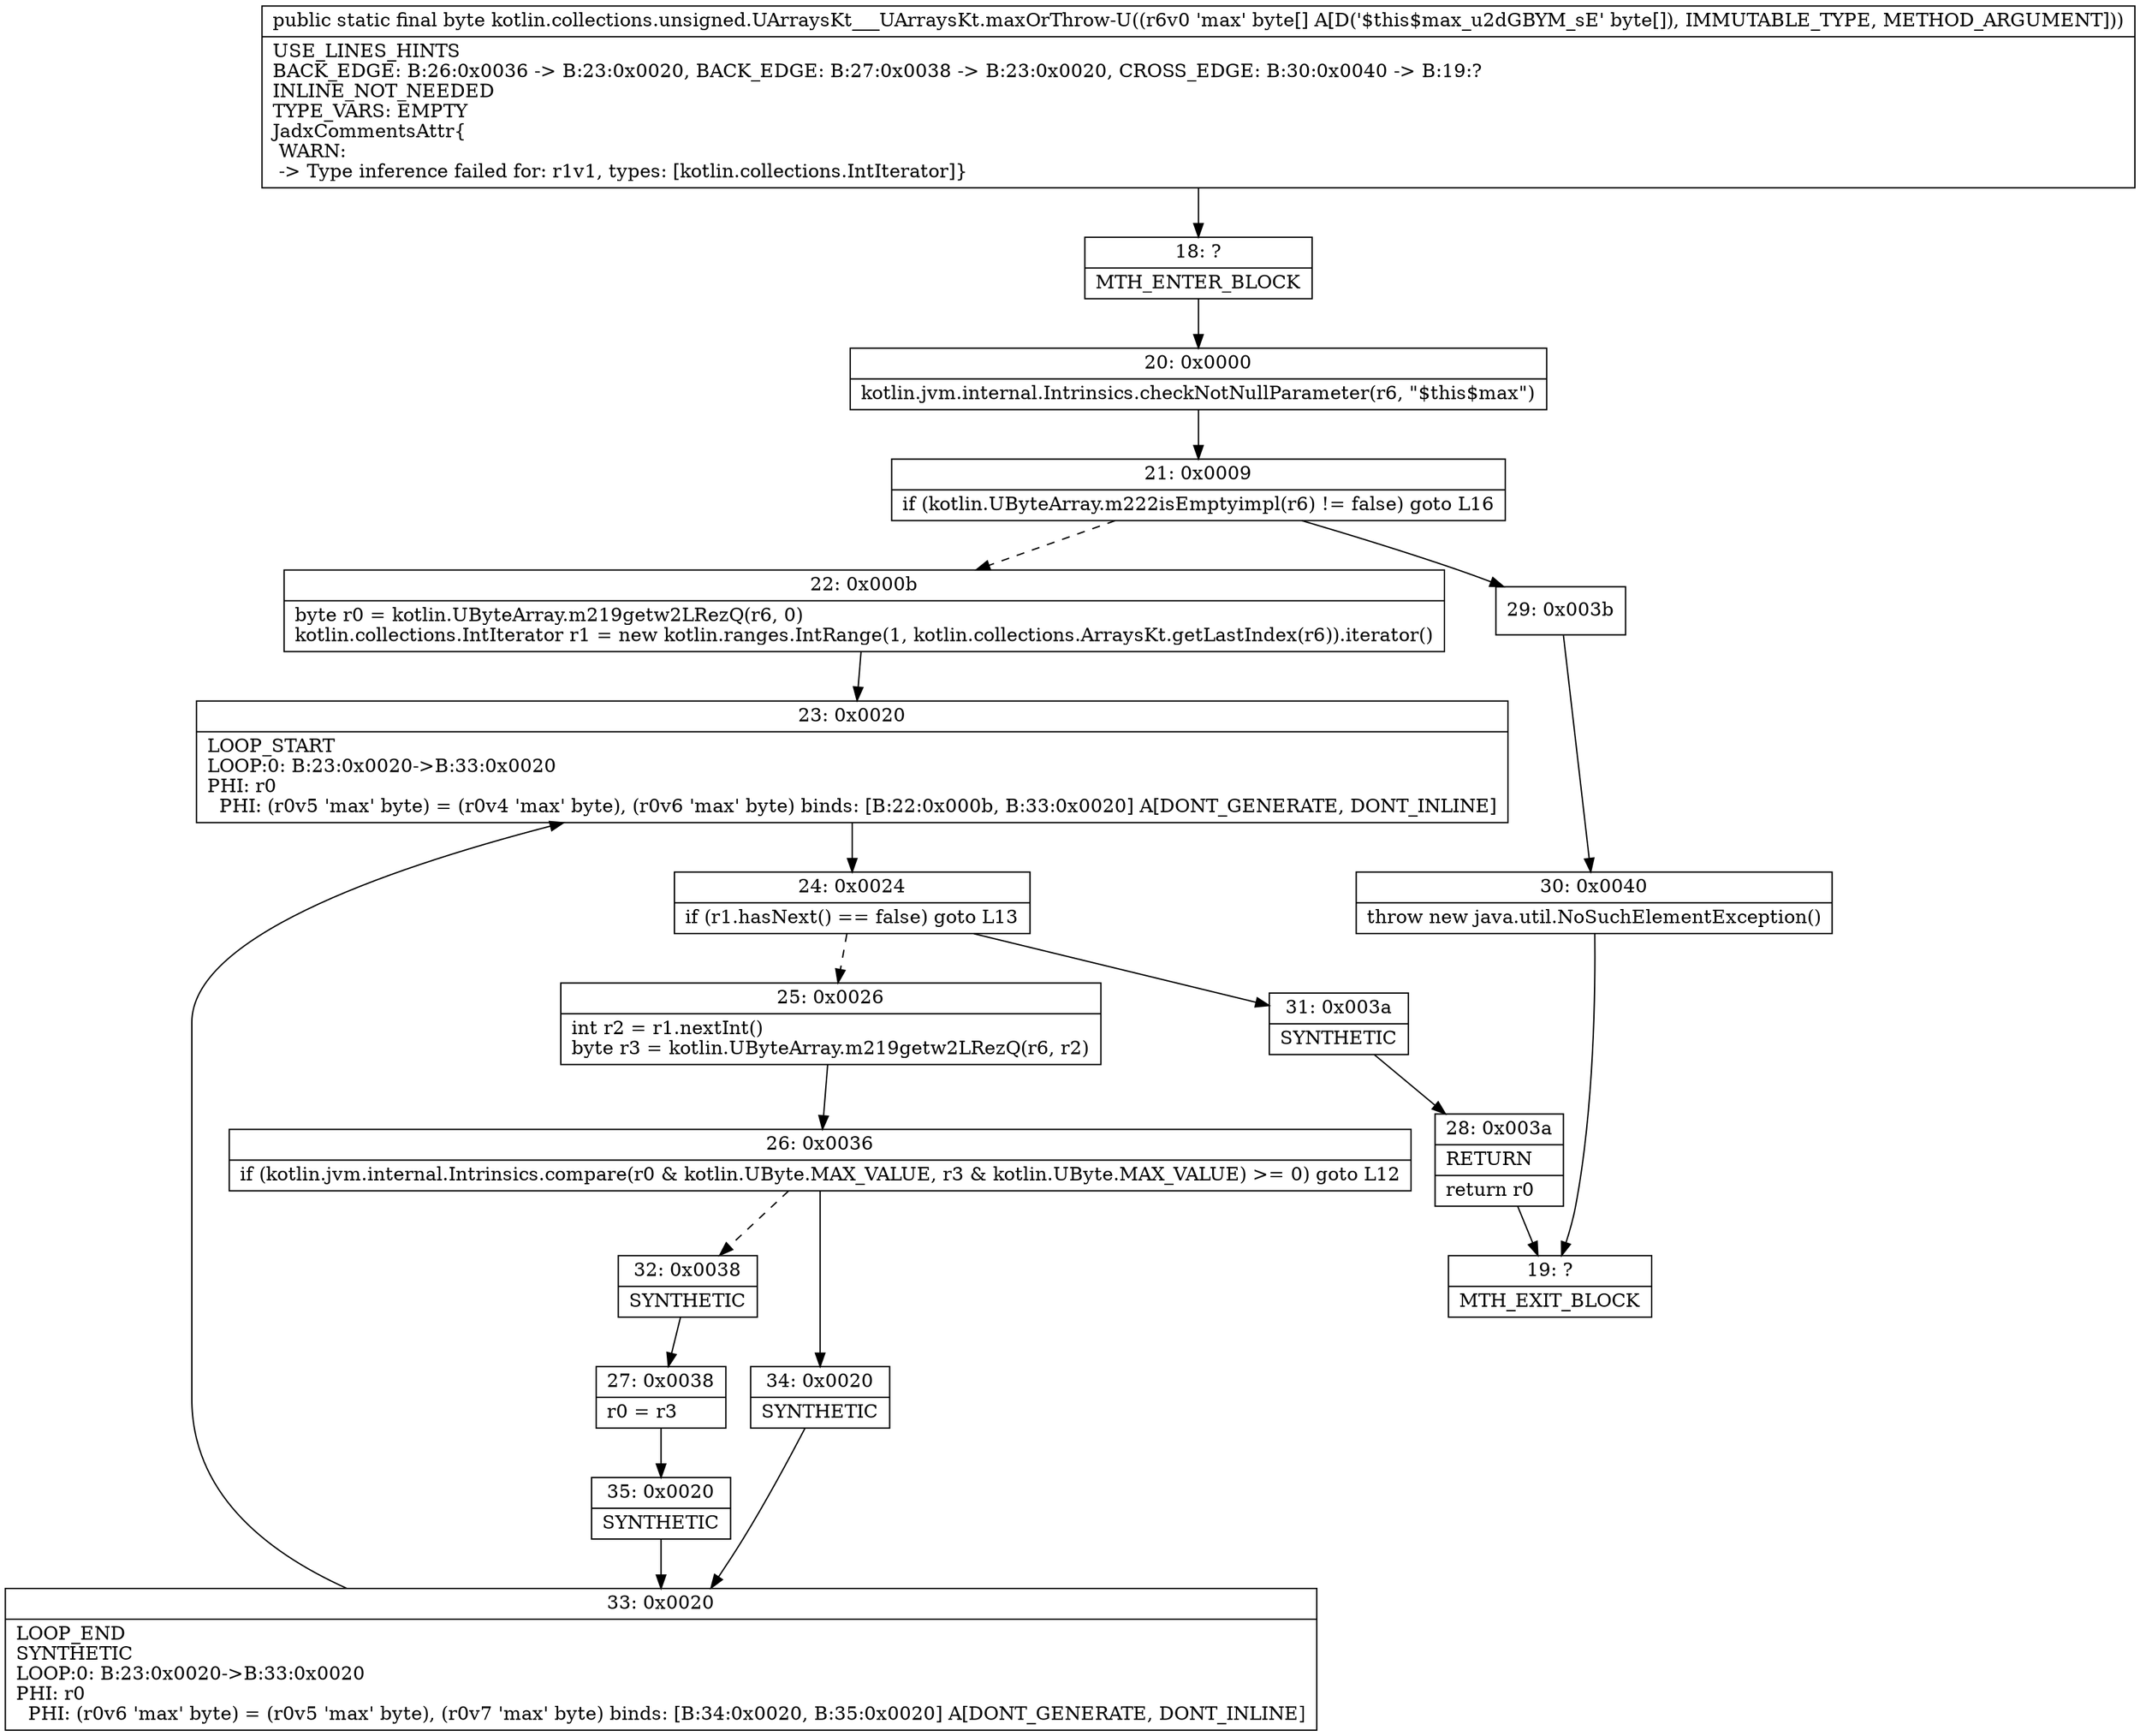 digraph "CFG forkotlin.collections.unsigned.UArraysKt___UArraysKt.maxOrThrow\-U([B)B" {
Node_18 [shape=record,label="{18\:\ ?|MTH_ENTER_BLOCK\l}"];
Node_20 [shape=record,label="{20\:\ 0x0000|kotlin.jvm.internal.Intrinsics.checkNotNullParameter(r6, \"$this$max\")\l}"];
Node_21 [shape=record,label="{21\:\ 0x0009|if (kotlin.UByteArray.m222isEmptyimpl(r6) != false) goto L16\l}"];
Node_22 [shape=record,label="{22\:\ 0x000b|byte r0 = kotlin.UByteArray.m219getw2LRezQ(r6, 0)\lkotlin.collections.IntIterator r1 = new kotlin.ranges.IntRange(1, kotlin.collections.ArraysKt.getLastIndex(r6)).iterator()\l}"];
Node_23 [shape=record,label="{23\:\ 0x0020|LOOP_START\lLOOP:0: B:23:0x0020\-\>B:33:0x0020\lPHI: r0 \l  PHI: (r0v5 'max' byte) = (r0v4 'max' byte), (r0v6 'max' byte) binds: [B:22:0x000b, B:33:0x0020] A[DONT_GENERATE, DONT_INLINE]\l}"];
Node_24 [shape=record,label="{24\:\ 0x0024|if (r1.hasNext() == false) goto L13\l}"];
Node_25 [shape=record,label="{25\:\ 0x0026|int r2 = r1.nextInt()\lbyte r3 = kotlin.UByteArray.m219getw2LRezQ(r6, r2)\l}"];
Node_26 [shape=record,label="{26\:\ 0x0036|if (kotlin.jvm.internal.Intrinsics.compare(r0 & kotlin.UByte.MAX_VALUE, r3 & kotlin.UByte.MAX_VALUE) \>= 0) goto L12\l}"];
Node_32 [shape=record,label="{32\:\ 0x0038|SYNTHETIC\l}"];
Node_27 [shape=record,label="{27\:\ 0x0038|r0 = r3\l}"];
Node_35 [shape=record,label="{35\:\ 0x0020|SYNTHETIC\l}"];
Node_33 [shape=record,label="{33\:\ 0x0020|LOOP_END\lSYNTHETIC\lLOOP:0: B:23:0x0020\-\>B:33:0x0020\lPHI: r0 \l  PHI: (r0v6 'max' byte) = (r0v5 'max' byte), (r0v7 'max' byte) binds: [B:34:0x0020, B:35:0x0020] A[DONT_GENERATE, DONT_INLINE]\l}"];
Node_34 [shape=record,label="{34\:\ 0x0020|SYNTHETIC\l}"];
Node_31 [shape=record,label="{31\:\ 0x003a|SYNTHETIC\l}"];
Node_28 [shape=record,label="{28\:\ 0x003a|RETURN\l|return r0\l}"];
Node_19 [shape=record,label="{19\:\ ?|MTH_EXIT_BLOCK\l}"];
Node_29 [shape=record,label="{29\:\ 0x003b}"];
Node_30 [shape=record,label="{30\:\ 0x0040|throw new java.util.NoSuchElementException()\l}"];
MethodNode[shape=record,label="{public static final byte kotlin.collections.unsigned.UArraysKt___UArraysKt.maxOrThrow\-U((r6v0 'max' byte[] A[D('$this$max_u2dGBYM_sE' byte[]), IMMUTABLE_TYPE, METHOD_ARGUMENT]))  | USE_LINES_HINTS\lBACK_EDGE: B:26:0x0036 \-\> B:23:0x0020, BACK_EDGE: B:27:0x0038 \-\> B:23:0x0020, CROSS_EDGE: B:30:0x0040 \-\> B:19:?\lINLINE_NOT_NEEDED\lTYPE_VARS: EMPTY\lJadxCommentsAttr\{\l WARN: \l \-\> Type inference failed for: r1v1, types: [kotlin.collections.IntIterator]\}\l}"];
MethodNode -> Node_18;Node_18 -> Node_20;
Node_20 -> Node_21;
Node_21 -> Node_22[style=dashed];
Node_21 -> Node_29;
Node_22 -> Node_23;
Node_23 -> Node_24;
Node_24 -> Node_25[style=dashed];
Node_24 -> Node_31;
Node_25 -> Node_26;
Node_26 -> Node_32[style=dashed];
Node_26 -> Node_34;
Node_32 -> Node_27;
Node_27 -> Node_35;
Node_35 -> Node_33;
Node_33 -> Node_23;
Node_34 -> Node_33;
Node_31 -> Node_28;
Node_28 -> Node_19;
Node_29 -> Node_30;
Node_30 -> Node_19;
}

